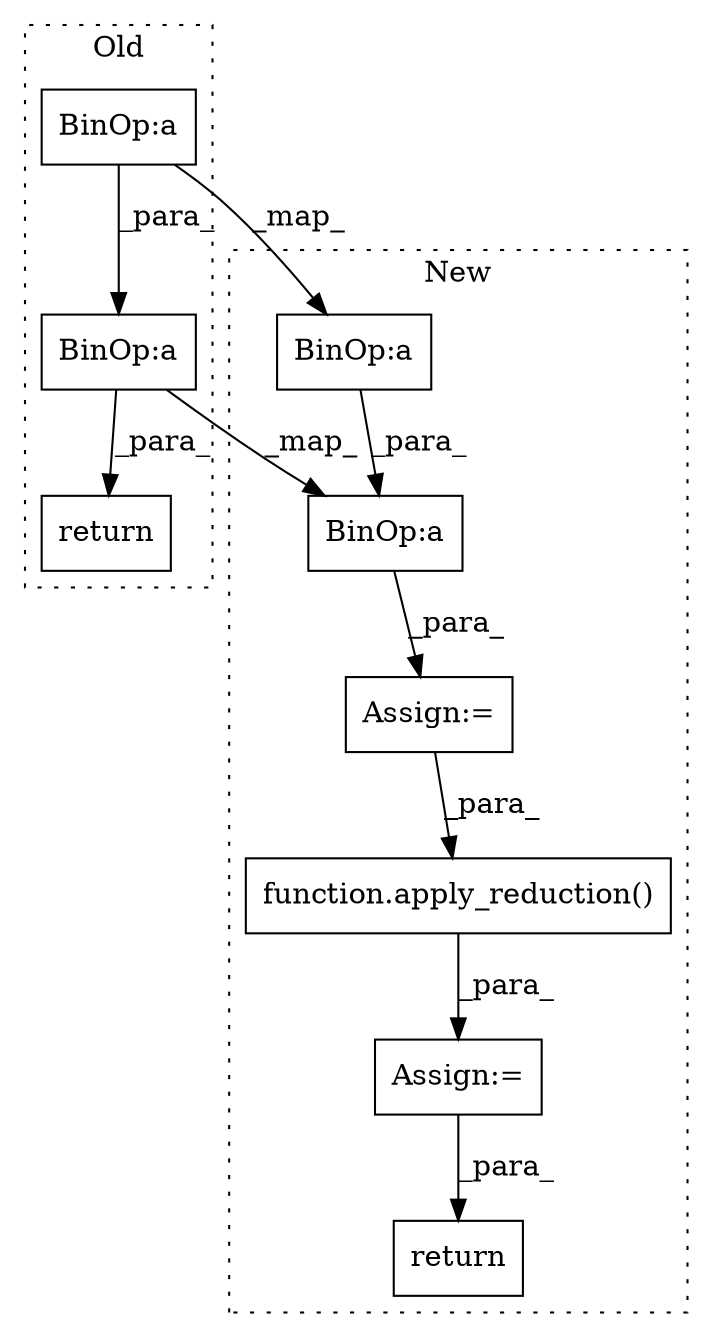 digraph G {
subgraph cluster0 {
1 [label="return" a="93" s="291" l="7" shape="box"];
4 [label="BinOp:a" a="82" s="332" l="2" shape="box"];
6 [label="BinOp:a" a="82" s="336" l="1" shape="box"];
label = "Old";
style="dotted";
}
subgraph cluster1 {
2 [label="function.apply_reduction()" a="75" s="884,906" l="16,27" shape="box"];
3 [label="BinOp:a" a="82" s="828" l="2" shape="box"];
5 [label="BinOp:a" a="82" s="840" l="1" shape="box"];
7 [label="Assign:=" a="68" s="881" l="3" shape="box"];
8 [label="return" a="93" s="942" l="7" shape="box"];
9 [label="Assign:=" a="68" s="804" l="3" shape="box"];
label = "New";
style="dotted";
}
2 -> 7 [label="_para_"];
3 -> 5 [label="_para_"];
4 -> 6 [label="_para_"];
4 -> 3 [label="_map_"];
5 -> 9 [label="_para_"];
6 -> 5 [label="_map_"];
6 -> 1 [label="_para_"];
7 -> 8 [label="_para_"];
9 -> 2 [label="_para_"];
}